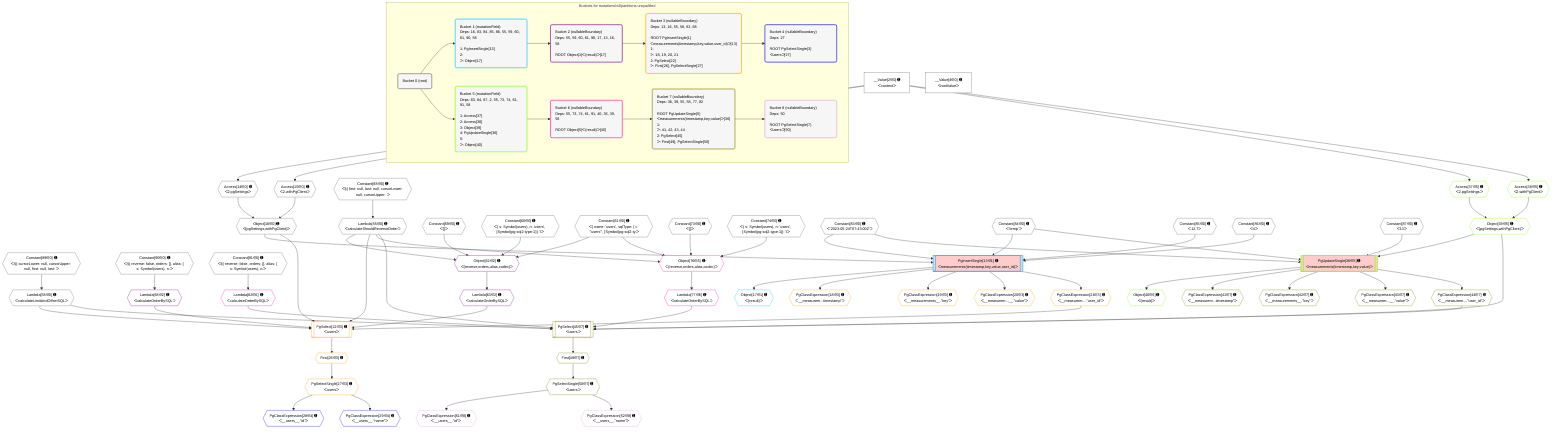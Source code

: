 %%{init: {'themeVariables': { 'fontSize': '12px'}}}%%
graph TD
    classDef path fill:#eee,stroke:#000,color:#000
    classDef plan fill:#fff,stroke-width:1px,color:#000
    classDef itemplan fill:#fff,stroke-width:2px,color:#000
    classDef unbatchedplan fill:#dff,stroke-width:1px,color:#000
    classDef sideeffectplan fill:#fcc,stroke-width:2px,color:#000
    classDef bucket fill:#f6f6f6,color:#000,stroke-width:2px,text-align:left


    %% plan dependencies
    Object16{{"Object[16∈0] ➊<br />ᐸ{pgSettings,withPgClient}ᐳ"}}:::plan
    Access14{{"Access[14∈0] ➊<br />ᐸ2.pgSettingsᐳ"}}:::plan
    Access15{{"Access[15∈0] ➊<br />ᐸ2.withPgClientᐳ"}}:::plan
    Access14 & Access15 --> Object16
    __Value2["__Value[2∈0] ➊<br />ᐸcontextᐳ"]:::plan
    __Value2 --> Access14
    __Value2 --> Access15
    Lambda55{{"Lambda[55∈0] ➊<br />ᐸcalculateShouldReverseOrderᐳ"}}:::plan
    Constant88{{"Constant[88∈0] ➊<br />ᐸ§{ first: null, last: null, cursorLower: null, cursorUpper: ᐳ"}}:::plan
    Constant88 --> Lambda55
    Lambda58{{"Lambda[58∈0] ➊<br />ᐸcalculateLimitAndOffsetSQLᐳ"}}:::plan
    Constant89{{"Constant[89∈0] ➊<br />ᐸ§{ cursorLower: null, cursorUpper: null, first: null, last: ᐳ"}}:::plan
    Constant89 --> Lambda58
    __Value4["__Value[4∈0] ➊<br />ᐸrootValueᐳ"]:::plan
    Constant59{{"Constant[59∈0] ➊<br />ᐸ[]ᐳ"}}:::plan
    Constant60{{"Constant[60∈0] ➊<br />ᐸ{ s: Symbol(users), n: 'users', [Symbol(pg-sql2-type-1)]: 'Iᐳ"}}:::plan
    Constant61{{"Constant[61∈0] ➊<br />ᐸ{ name: 'users', sqlType: { t: '”users”', [Symbol(pg-sql2-tyᐳ"}}:::plan
    Constant73{{"Constant[73∈0] ➊<br />ᐸ[]ᐳ"}}:::plan
    Constant74{{"Constant[74∈0] ➊<br />ᐸ{ s: Symbol(users), n: 'users', [Symbol(pg-sql2-type-1)]: 'Iᐳ"}}:::plan
    Constant83{{"Constant[83∈0] ➊<br />ᐸ'2023-05-24T07:43:00Z'ᐳ"}}:::plan
    Constant84{{"Constant[84∈0] ➊<br />ᐸ'temp'ᐳ"}}:::plan
    Constant85{{"Constant[85∈0] ➊<br />ᐸ12.7ᐳ"}}:::plan
    Constant86{{"Constant[86∈0] ➊<br />ᐸ4ᐳ"}}:::plan
    Constant87{{"Constant[87∈0] ➊<br />ᐸ13ᐳ"}}:::plan
    Constant90{{"Constant[90∈0] ➊<br />ᐸ§{ reverse: false, orders: [], alias: { s: Symbol(users), n:ᐳ"}}:::plan
    Constant91{{"Constant[91∈0] ➊<br />ᐸ§{ reverse: false, orders: [], alias: { s: Symbol(users), n:ᐳ"}}:::plan
    PgInsertSingle13[["PgInsertSingle[13∈1] ➊<br />ᐸmeasurements(timestamp,key,value,user_id)ᐳ"]]:::sideeffectplan
    Object16 & Constant83 & Constant84 & Constant85 & Constant86 --> PgInsertSingle13
    Object17{{"Object[17∈1] ➊<br />ᐸ{result}ᐳ"}}:::plan
    PgInsertSingle13 --> Object17
    Object62{{"Object[62∈2] ➊<br />ᐸ{reverse,orders,alias,codec}ᐳ"}}:::plan
    Lambda55 & Constant59 & Constant60 & Constant61 --> Object62
    Lambda63{{"Lambda[63∈2] ➊<br />ᐸcalculateOrderBySQLᐳ"}}:::plan
    Object62 --> Lambda63
    Lambda68{{"Lambda[68∈2] ➊<br />ᐸcalculateOrderBySQLᐳ"}}:::plan
    Constant90 --> Lambda68
    PgSelect22[["PgSelect[22∈3] ➊<br />ᐸusersᐳ"]]:::plan
    PgClassExpression21{{"PgClassExpression[21∈3] ➊<br />ᐸ__measurem....”user_id”ᐳ"}}:::plan
    Object16 & PgClassExpression21 & Lambda55 & Lambda58 & Lambda63 & Lambda68 --> PgSelect22
    PgClassExpression18{{"PgClassExpression[18∈3] ➊<br />ᐸ__measurem...timestamp”ᐳ"}}:::plan
    PgInsertSingle13 --> PgClassExpression18
    PgClassExpression19{{"PgClassExpression[19∈3] ➊<br />ᐸ__measurements__.”key”ᐳ"}}:::plan
    PgInsertSingle13 --> PgClassExpression19
    PgClassExpression20{{"PgClassExpression[20∈3] ➊<br />ᐸ__measurem...__.”value”ᐳ"}}:::plan
    PgInsertSingle13 --> PgClassExpression20
    PgInsertSingle13 --> PgClassExpression21
    First26{{"First[26∈3] ➊"}}:::plan
    PgSelect22 --> First26
    PgSelectSingle27{{"PgSelectSingle[27∈3] ➊<br />ᐸusersᐳ"}}:::plan
    First26 --> PgSelectSingle27
    PgClassExpression28{{"PgClassExpression[28∈4] ➊<br />ᐸ__users__.”id”ᐳ"}}:::plan
    PgSelectSingle27 --> PgClassExpression28
    PgClassExpression29{{"PgClassExpression[29∈4] ➊<br />ᐸ__users__.”name”ᐳ"}}:::plan
    PgSelectSingle27 --> PgClassExpression29
    PgUpdateSingle36[["PgUpdateSingle[36∈5] ➊<br />ᐸmeasurements(timestamp,key;value)ᐳ"]]:::sideeffectplan
    Object39{{"Object[39∈5] ➊<br />ᐸ{pgSettings,withPgClient}ᐳ"}}:::plan
    Object39 & Constant83 & Constant84 & Constant87 --> PgUpdateSingle36
    Access37{{"Access[37∈5] ➊<br />ᐸ2.pgSettingsᐳ"}}:::plan
    Access38{{"Access[38∈5] ➊<br />ᐸ2.withPgClientᐳ"}}:::plan
    Access37 & Access38 --> Object39
    __Value2 --> Access37
    __Value2 --> Access38
    Object40{{"Object[40∈5] ➊<br />ᐸ{result}ᐳ"}}:::plan
    PgUpdateSingle36 --> Object40
    Object76{{"Object[76∈6] ➊<br />ᐸ{reverse,orders,alias,codec}ᐳ"}}:::plan
    Lambda55 & Constant73 & Constant74 & Constant61 --> Object76
    Lambda77{{"Lambda[77∈6] ➊<br />ᐸcalculateOrderBySQLᐳ"}}:::plan
    Object76 --> Lambda77
    Lambda82{{"Lambda[82∈6] ➊<br />ᐸcalculateOrderBySQLᐳ"}}:::plan
    Constant91 --> Lambda82
    PgSelect45[["PgSelect[45∈7] ➊<br />ᐸusersᐳ"]]:::plan
    PgClassExpression44{{"PgClassExpression[44∈7] ➊<br />ᐸ__measurem....”user_id”ᐳ"}}:::plan
    Object39 & PgClassExpression44 & Lambda55 & Lambda58 & Lambda77 & Lambda82 --> PgSelect45
    PgClassExpression41{{"PgClassExpression[41∈7] ➊<br />ᐸ__measurem...timestamp”ᐳ"}}:::plan
    PgUpdateSingle36 --> PgClassExpression41
    PgClassExpression42{{"PgClassExpression[42∈7] ➊<br />ᐸ__measurements__.”key”ᐳ"}}:::plan
    PgUpdateSingle36 --> PgClassExpression42
    PgClassExpression43{{"PgClassExpression[43∈7] ➊<br />ᐸ__measurem...__.”value”ᐳ"}}:::plan
    PgUpdateSingle36 --> PgClassExpression43
    PgUpdateSingle36 --> PgClassExpression44
    First49{{"First[49∈7] ➊"}}:::plan
    PgSelect45 --> First49
    PgSelectSingle50{{"PgSelectSingle[50∈7] ➊<br />ᐸusersᐳ"}}:::plan
    First49 --> PgSelectSingle50
    PgClassExpression51{{"PgClassExpression[51∈8] ➊<br />ᐸ__users__.”id”ᐳ"}}:::plan
    PgSelectSingle50 --> PgClassExpression51
    PgClassExpression52{{"PgClassExpression[52∈8] ➊<br />ᐸ__users__.”name”ᐳ"}}:::plan
    PgSelectSingle50 --> PgClassExpression52

    %% define steps

    subgraph "Buckets for mutations/v4/partitions.unqualified"
    Bucket0("Bucket 0 (root)"):::bucket
    classDef bucket0 stroke:#696969
    class Bucket0,__Value2,__Value4,Access14,Access15,Object16,Lambda55,Lambda58,Constant59,Constant60,Constant61,Constant73,Constant74,Constant83,Constant84,Constant85,Constant86,Constant87,Constant88,Constant89,Constant90,Constant91 bucket0
    Bucket1("Bucket 1 (mutationField)<br />Deps: 16, 83, 84, 85, 86, 55, 59, 60, 61, 90, 58<br /><br />1: PgInsertSingle[13]<br />2: <br />ᐳ: Object[17]"):::bucket
    classDef bucket1 stroke:#00bfff
    class Bucket1,PgInsertSingle13,Object17 bucket1
    Bucket2("Bucket 2 (nullableBoundary)<br />Deps: 55, 59, 60, 61, 90, 17, 13, 16, 58<br /><br />ROOT Object{1}ᐸ{result}ᐳ[17]"):::bucket
    classDef bucket2 stroke:#7f007f
    class Bucket2,Object62,Lambda63,Lambda68 bucket2
    Bucket3("Bucket 3 (nullableBoundary)<br />Deps: 13, 16, 55, 58, 63, 68<br /><br />ROOT PgInsertSingle{1}ᐸmeasurements(timestamp,key,value,user_id)ᐳ[13]<br />1: <br />ᐳ: 18, 19, 20, 21<br />2: PgSelect[22]<br />ᐳ: First[26], PgSelectSingle[27]"):::bucket
    classDef bucket3 stroke:#ffa500
    class Bucket3,PgClassExpression18,PgClassExpression19,PgClassExpression20,PgClassExpression21,PgSelect22,First26,PgSelectSingle27 bucket3
    Bucket4("Bucket 4 (nullableBoundary)<br />Deps: 27<br /><br />ROOT PgSelectSingle{3}ᐸusersᐳ[27]"):::bucket
    classDef bucket4 stroke:#0000ff
    class Bucket4,PgClassExpression28,PgClassExpression29 bucket4
    Bucket5("Bucket 5 (mutationField)<br />Deps: 83, 84, 87, 2, 55, 73, 74, 61, 91, 58<br /><br />1: Access[37]<br />2: Access[38]<br />3: Object[39]<br />4: PgUpdateSingle[36]<br />5: <br />ᐳ: Object[40]"):::bucket
    classDef bucket5 stroke:#7fff00
    class Bucket5,PgUpdateSingle36,Access37,Access38,Object39,Object40 bucket5
    Bucket6("Bucket 6 (nullableBoundary)<br />Deps: 55, 73, 74, 61, 91, 40, 36, 39, 58<br /><br />ROOT Object{5}ᐸ{result}ᐳ[40]"):::bucket
    classDef bucket6 stroke:#ff1493
    class Bucket6,Object76,Lambda77,Lambda82 bucket6
    Bucket7("Bucket 7 (nullableBoundary)<br />Deps: 36, 39, 55, 58, 77, 82<br /><br />ROOT PgUpdateSingle{5}ᐸmeasurements(timestamp,key;value)ᐳ[36]<br />1: <br />ᐳ: 41, 42, 43, 44<br />2: PgSelect[45]<br />ᐳ: First[49], PgSelectSingle[50]"):::bucket
    classDef bucket7 stroke:#808000
    class Bucket7,PgClassExpression41,PgClassExpression42,PgClassExpression43,PgClassExpression44,PgSelect45,First49,PgSelectSingle50 bucket7
    Bucket8("Bucket 8 (nullableBoundary)<br />Deps: 50<br /><br />ROOT PgSelectSingle{7}ᐸusersᐳ[50]"):::bucket
    classDef bucket8 stroke:#dda0dd
    class Bucket8,PgClassExpression51,PgClassExpression52 bucket8
    Bucket0 --> Bucket1 & Bucket5
    Bucket1 --> Bucket2
    Bucket2 --> Bucket3
    Bucket3 --> Bucket4
    Bucket5 --> Bucket6
    Bucket6 --> Bucket7
    Bucket7 --> Bucket8
    end